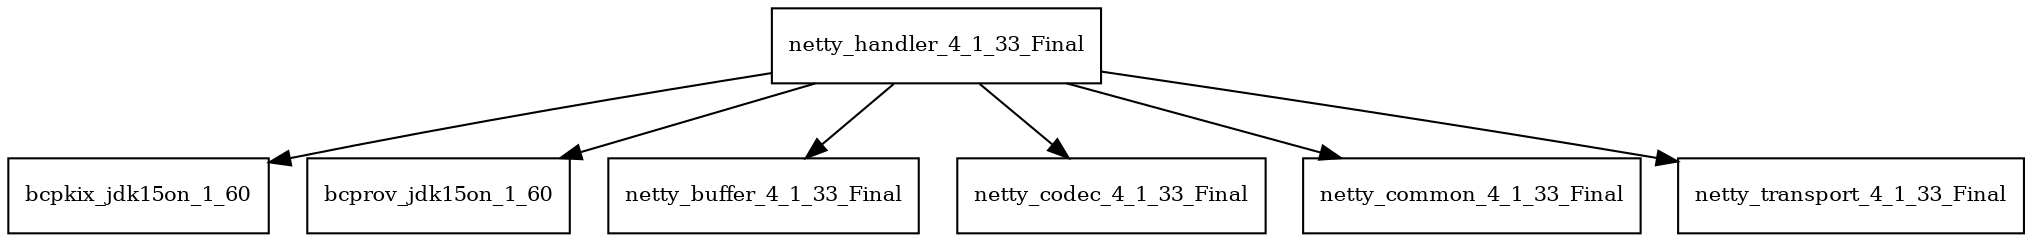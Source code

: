 digraph netty_handler_4_1_33_Final_dependencies {
  node [shape = box, fontsize=10.0];
  netty_handler_4_1_33_Final -> bcpkix_jdk15on_1_60;
  netty_handler_4_1_33_Final -> bcprov_jdk15on_1_60;
  netty_handler_4_1_33_Final -> netty_buffer_4_1_33_Final;
  netty_handler_4_1_33_Final -> netty_codec_4_1_33_Final;
  netty_handler_4_1_33_Final -> netty_common_4_1_33_Final;
  netty_handler_4_1_33_Final -> netty_transport_4_1_33_Final;
}
